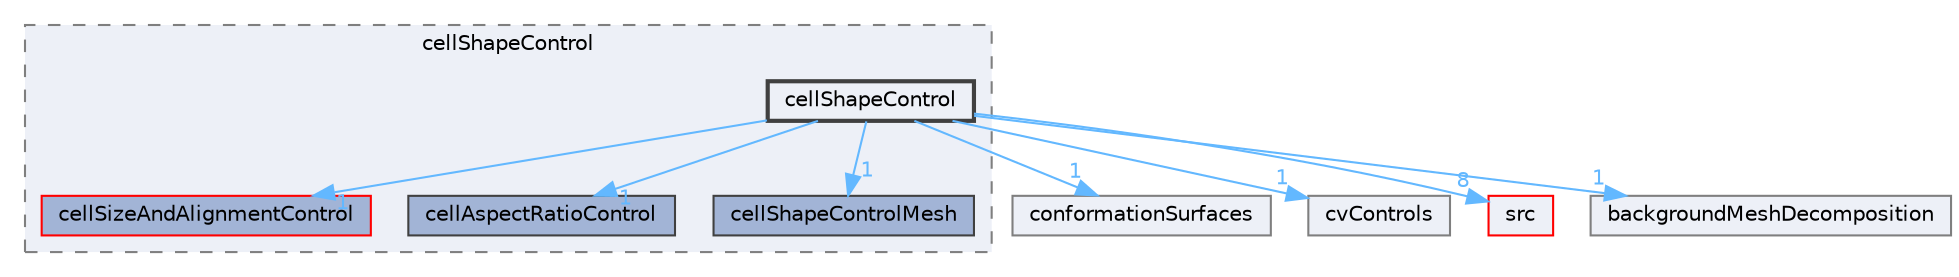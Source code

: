 digraph "applications/utilities/mesh/generation/foamyMesh/conformalVoronoiMesh/cellShapeControl/cellShapeControl"
{
 // LATEX_PDF_SIZE
  bgcolor="transparent";
  edge [fontname=Helvetica,fontsize=10,labelfontname=Helvetica,labelfontsize=10];
  node [fontname=Helvetica,fontsize=10,shape=box,height=0.2,width=0.4];
  compound=true
  subgraph clusterdir_5088df82dcf25da56e0bc3a1a53ca996 {
    graph [ bgcolor="#edf0f7", pencolor="grey50", label="cellShapeControl", fontname=Helvetica,fontsize=10 style="filled,dashed", URL="dir_5088df82dcf25da56e0bc3a1a53ca996.html",tooltip=""]
  dir_0fac8db952babc557e0fb20d3086a2fc [label="cellSizeAndAlignmentControl", fillcolor="#a2b4d6", color="red", style="filled", URL="dir_0fac8db952babc557e0fb20d3086a2fc.html",tooltip=""];
  dir_2e3ee8117b2be61cb8597c49236047be [label="cellAspectRatioControl", fillcolor="#a2b4d6", color="grey25", style="filled", URL="dir_2e3ee8117b2be61cb8597c49236047be.html",tooltip=""];
  dir_fd5fe15316df322b328286394841bb09 [label="cellShapeControlMesh", fillcolor="#a2b4d6", color="grey25", style="filled", URL="dir_fd5fe15316df322b328286394841bb09.html",tooltip=""];
  dir_44cf4a4052231201c8833e4fab10f1de [label="cellShapeControl", fillcolor="#edf0f7", color="grey25", style="filled,bold", URL="dir_44cf4a4052231201c8833e4fab10f1de.html",tooltip=""];
  }
  dir_2620dcc07dc81ce1ef4379237ffdbf3e [label="conformationSurfaces", fillcolor="#edf0f7", color="grey50", style="filled", URL="dir_2620dcc07dc81ce1ef4379237ffdbf3e.html",tooltip=""];
  dir_3773ff5f824037b21f2838751d739525 [label="cvControls", fillcolor="#edf0f7", color="grey50", style="filled", URL="dir_3773ff5f824037b21f2838751d739525.html",tooltip=""];
  dir_68267d1309a1af8e8297ef4c3efbcdba [label="src", fillcolor="#edf0f7", color="red", style="filled", URL="dir_68267d1309a1af8e8297ef4c3efbcdba.html",tooltip=""];
  dir_bc43d8325f9052bcda93babf76ac9548 [label="backgroundMeshDecomposition", fillcolor="#edf0f7", color="grey50", style="filled", URL="dir_bc43d8325f9052bcda93babf76ac9548.html",tooltip=""];
  dir_44cf4a4052231201c8833e4fab10f1de->dir_0fac8db952babc557e0fb20d3086a2fc [headlabel="1", labeldistance=1.5 headhref="dir_000433_000435.html" href="dir_000433_000435.html" color="steelblue1" fontcolor="steelblue1"];
  dir_44cf4a4052231201c8833e4fab10f1de->dir_2620dcc07dc81ce1ef4379237ffdbf3e [headlabel="1", labeldistance=1.5 headhref="dir_000433_000608.html" href="dir_000433_000608.html" color="steelblue1" fontcolor="steelblue1"];
  dir_44cf4a4052231201c8833e4fab10f1de->dir_2e3ee8117b2be61cb8597c49236047be [headlabel="1", labeldistance=1.5 headhref="dir_000433_000410.html" href="dir_000433_000410.html" color="steelblue1" fontcolor="steelblue1"];
  dir_44cf4a4052231201c8833e4fab10f1de->dir_3773ff5f824037b21f2838751d739525 [headlabel="1", labeldistance=1.5 headhref="dir_000433_000753.html" href="dir_000433_000753.html" color="steelblue1" fontcolor="steelblue1"];
  dir_44cf4a4052231201c8833e4fab10f1de->dir_68267d1309a1af8e8297ef4c3efbcdba [headlabel="8", labeldistance=1.5 headhref="dir_000433_003729.html" href="dir_000433_003729.html" color="steelblue1" fontcolor="steelblue1"];
  dir_44cf4a4052231201c8833e4fab10f1de->dir_bc43d8325f9052bcda93babf76ac9548 [headlabel="1", labeldistance=1.5 headhref="dir_000433_000180.html" href="dir_000433_000180.html" color="steelblue1" fontcolor="steelblue1"];
  dir_44cf4a4052231201c8833e4fab10f1de->dir_fd5fe15316df322b328286394841bb09 [headlabel="1", labeldistance=1.5 headhref="dir_000433_000434.html" href="dir_000433_000434.html" color="steelblue1" fontcolor="steelblue1"];
}
